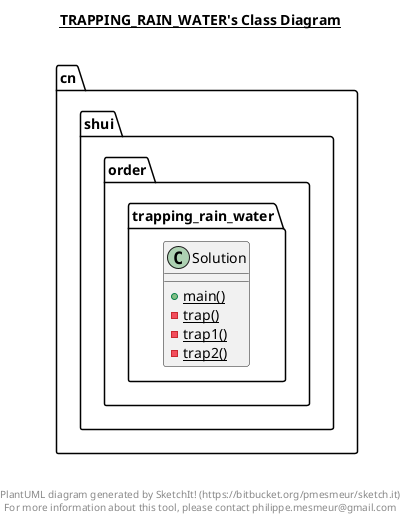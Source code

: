@startuml

title __TRAPPING_RAIN_WATER's Class Diagram__\n

  namespace cn.shui.order {
    namespace trapping_rain_water {
      class cn.shui.order.trapping_rain_water.Solution {
          {static} + main()
          {static} - trap()
          {static} - trap1()
          {static} - trap2()
      }
    }
  }
  



right footer


PlantUML diagram generated by SketchIt! (https://bitbucket.org/pmesmeur/sketch.it)
For more information about this tool, please contact philippe.mesmeur@gmail.com
endfooter

@enduml
